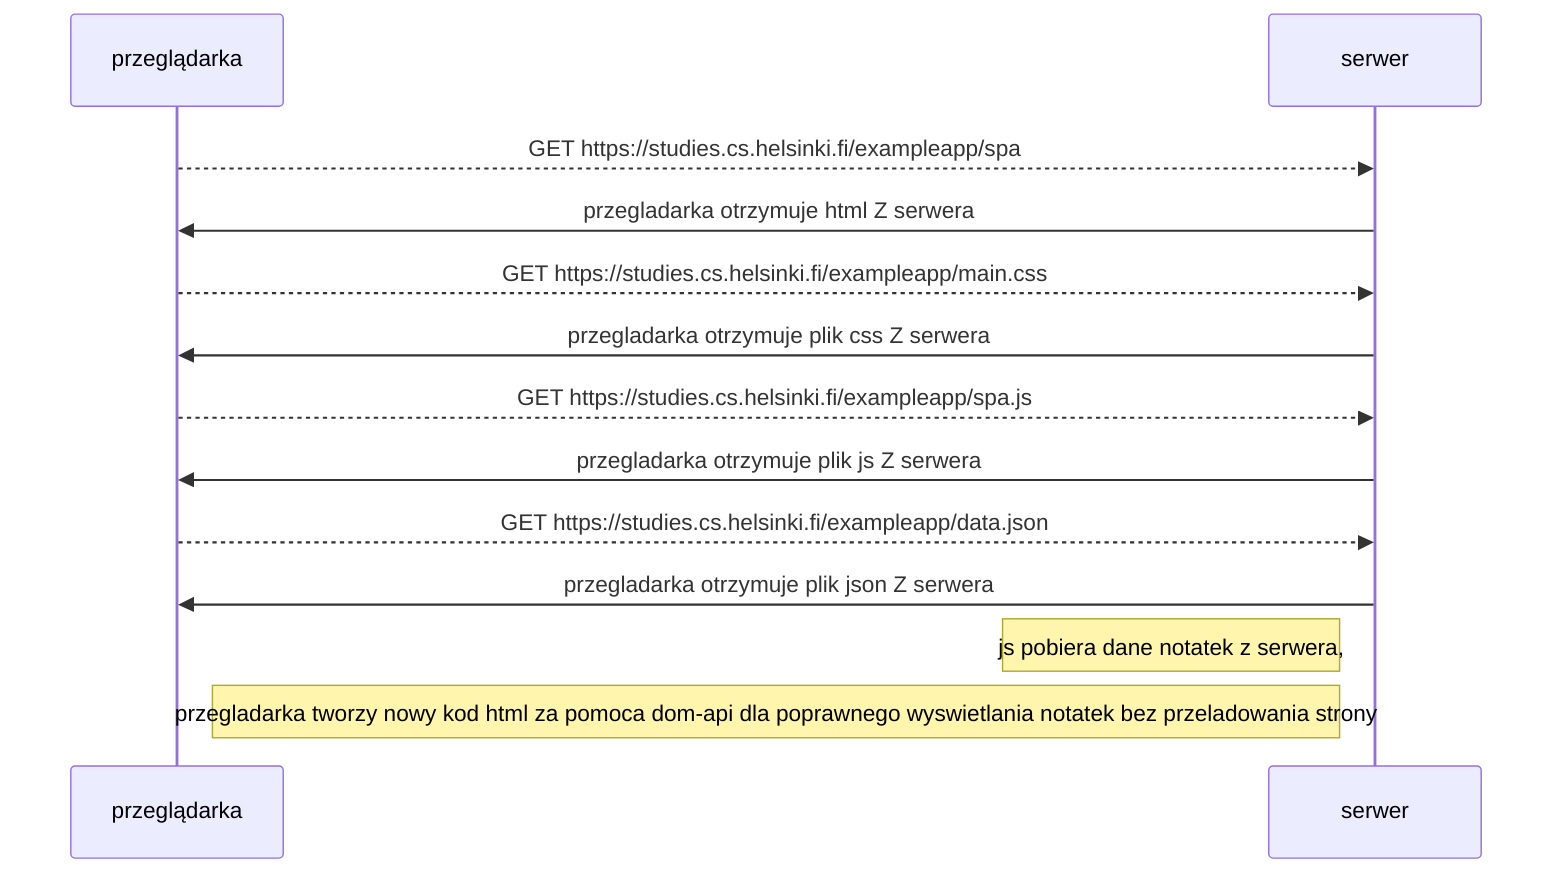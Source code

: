 sequenceDiagram
participant przeglądarka
participant serwer
    przeglądarka-->>serwer:GET https://studies.cs.helsinki.fi/exampleapp/spa
    serwer->>przeglądarka:przegladarka otrzymuje html Z serwera
    przeglądarka-->>serwer:GET https://studies.cs.helsinki.fi/exampleapp/main.css
    serwer->>przeglądarka:przegladarka otrzymuje plik css Z serwera
    przeglądarka-->>serwer:GET https://studies.cs.helsinki.fi/exampleapp/spa.js
    serwer->>przeglądarka:przegladarka otrzymuje plik js Z serwera
    przeglądarka-->>serwer:GET https://studies.cs.helsinki.fi/exampleapp/data.json
    serwer->>przeglądarka:przegladarka otrzymuje plik json Z serwera
    note left of serwer:js pobiera dane notatek z serwera, 
    note left of serwer:przegladarka tworzy nowy kod html za pomoca dom-api dla poprawnego wyswietlania notatek bez przeladowania strony